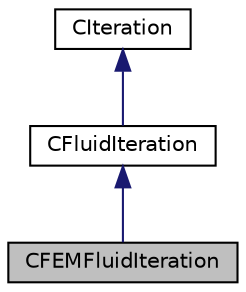 digraph "CFEMFluidIteration"
{
 // LATEX_PDF_SIZE
  edge [fontname="Helvetica",fontsize="10",labelfontname="Helvetica",labelfontsize="10"];
  node [fontname="Helvetica",fontsize="10",shape=record];
  Node1 [label="CFEMFluidIteration",height=0.2,width=0.4,color="black", fillcolor="grey75", style="filled", fontcolor="black",tooltip="Class for driving an iteration of the finite element flow system."];
  Node2 -> Node1 [dir="back",color="midnightblue",fontsize="10",style="solid",fontname="Helvetica"];
  Node2 [label="CFluidIteration",height=0.2,width=0.4,color="black", fillcolor="white", style="filled",URL="$classCFluidIteration.html",tooltip="Class for driving an iteration of the fluid system."];
  Node3 -> Node2 [dir="back",color="midnightblue",fontsize="10",style="solid",fontname="Helvetica"];
  Node3 [label="CIteration",height=0.2,width=0.4,color="black", fillcolor="white", style="filled",URL="$classCIteration.html",tooltip="Parent class for defining a single iteration of a physics problem."];
}

